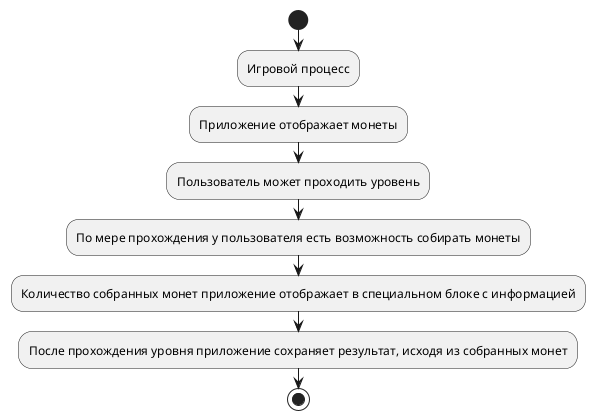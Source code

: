 @startuml

start

:Игровой процесс;
:Приложение отображает монеты;
:Пользователь может проходить уровень;
:По мере прохождения у пользователя есть возможность собирать монеты;
:Количество собранных монет приложение отображает в специальном блоке с информацией;
:После прохождения уровня приложение сохраняет результат, исходя из собранных монет;

stop

@enduml